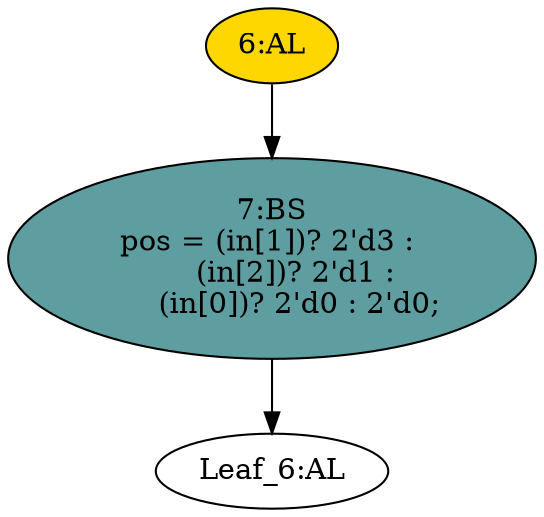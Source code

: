 strict digraph "" {
	node [label="\N"];
	"7:BS"	[ast="<pyverilog.vparser.ast.BlockingSubstitution object at 0x7f3f3d39c7d0>",
		fillcolor=cadetblue,
		label="7:BS
pos = (in[1])? 2'd3 : 
      (in[2])? 2'd1 : 
      (in[0])? 2'd0 : 2'd0;",
		statements="[<pyverilog.vparser.ast.BlockingSubstitution object at 0x7f3f3d39c7d0>]",
		style=filled,
		typ=BlockingSubstitution];
	"Leaf_6:AL"	[def_var="['pos']",
		label="Leaf_6:AL"];
	"7:BS" -> "Leaf_6:AL"	[cond="[]",
		lineno=None];
	"6:AL"	[ast="<pyverilog.vparser.ast.Always object at 0x7f3f3d39ce10>",
		clk_sens=False,
		fillcolor=gold,
		label="6:AL",
		sens="['in']",
		statements="[]",
		style=filled,
		typ=Always,
		use_var="['in']"];
	"6:AL" -> "7:BS"	[cond="[]",
		lineno=None];
}
